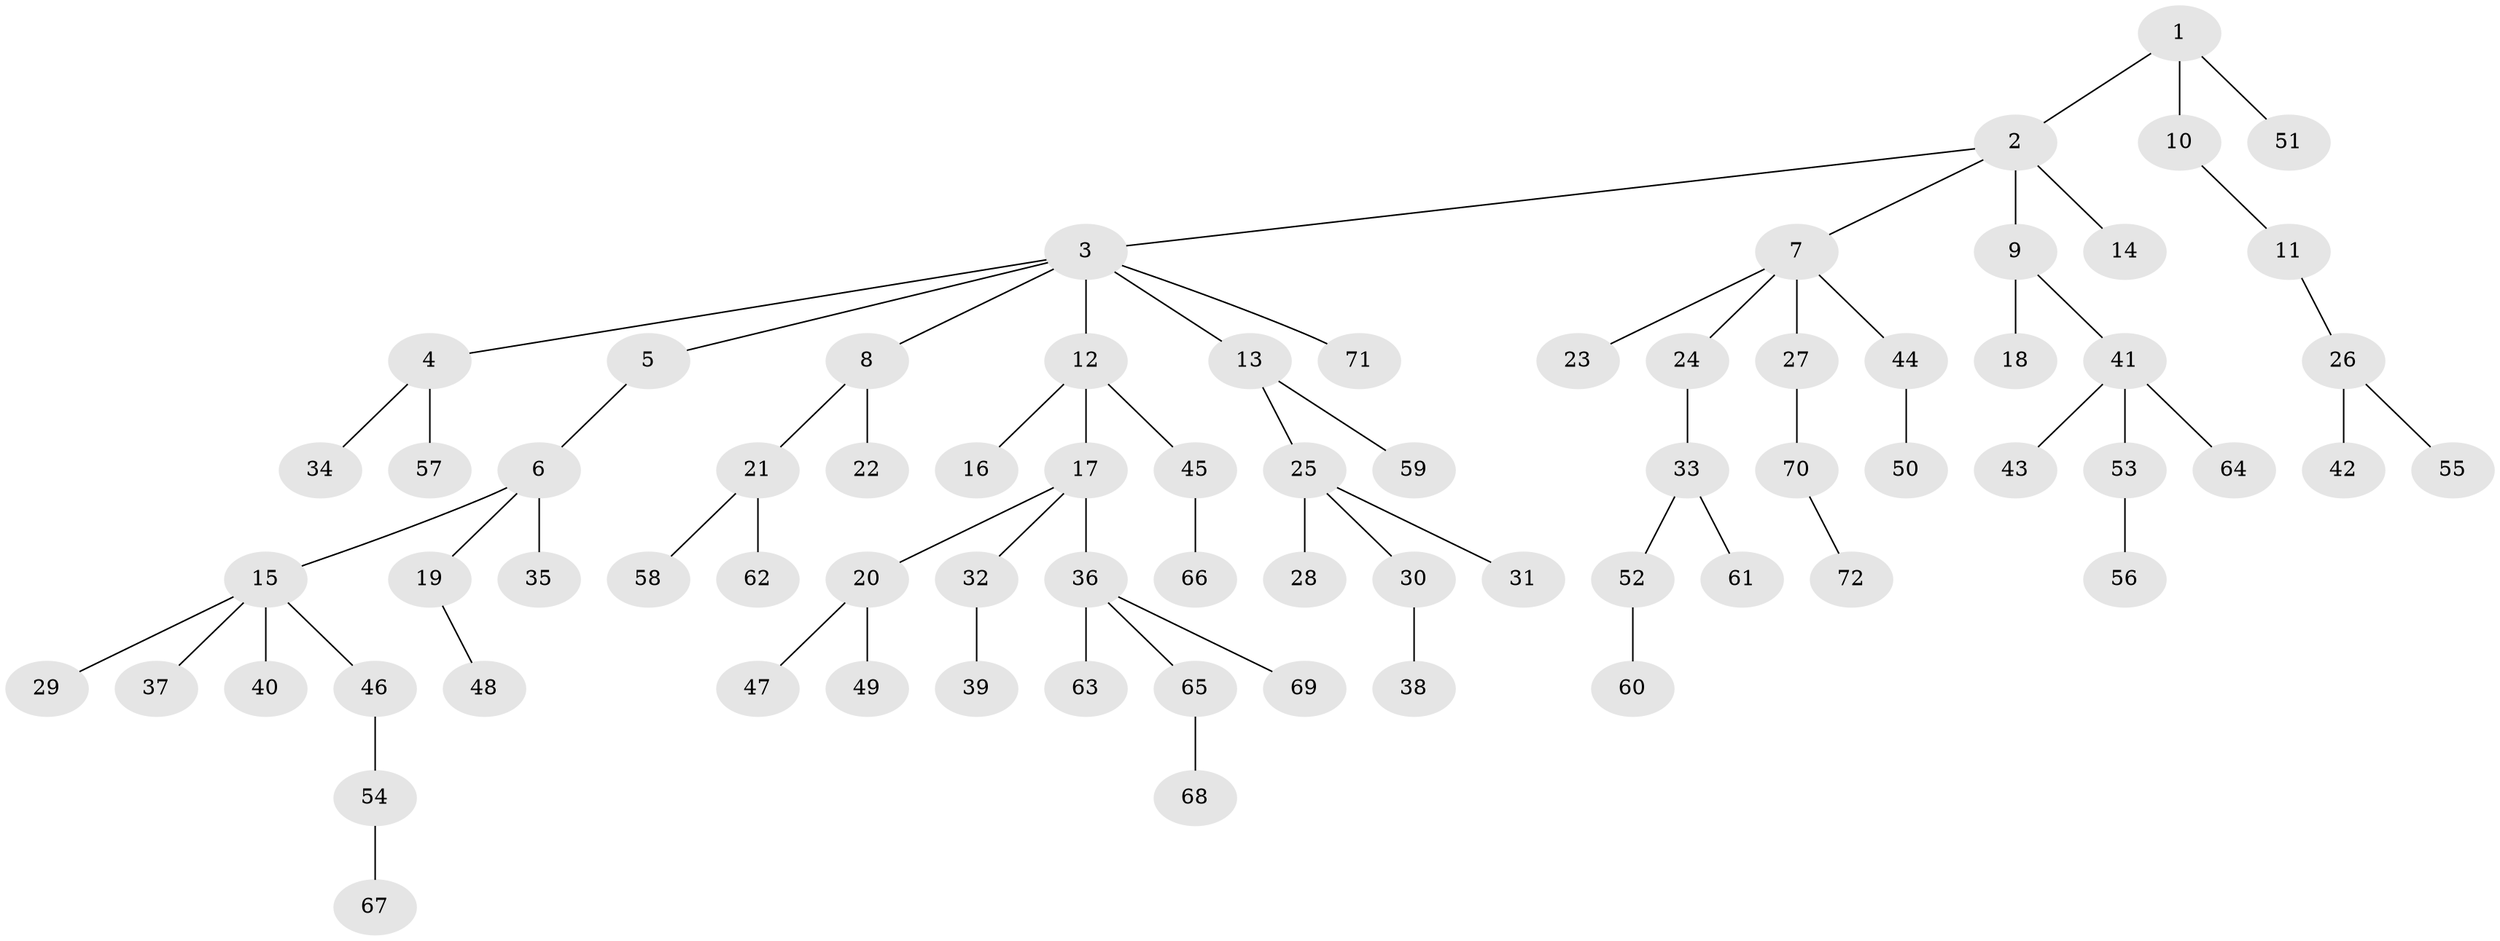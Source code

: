 // Generated by graph-tools (version 1.1) at 2025/50/03/09/25 03:50:19]
// undirected, 72 vertices, 71 edges
graph export_dot {
graph [start="1"]
  node [color=gray90,style=filled];
  1;
  2;
  3;
  4;
  5;
  6;
  7;
  8;
  9;
  10;
  11;
  12;
  13;
  14;
  15;
  16;
  17;
  18;
  19;
  20;
  21;
  22;
  23;
  24;
  25;
  26;
  27;
  28;
  29;
  30;
  31;
  32;
  33;
  34;
  35;
  36;
  37;
  38;
  39;
  40;
  41;
  42;
  43;
  44;
  45;
  46;
  47;
  48;
  49;
  50;
  51;
  52;
  53;
  54;
  55;
  56;
  57;
  58;
  59;
  60;
  61;
  62;
  63;
  64;
  65;
  66;
  67;
  68;
  69;
  70;
  71;
  72;
  1 -- 2;
  1 -- 10;
  1 -- 51;
  2 -- 3;
  2 -- 7;
  2 -- 9;
  2 -- 14;
  3 -- 4;
  3 -- 5;
  3 -- 8;
  3 -- 12;
  3 -- 13;
  3 -- 71;
  4 -- 34;
  4 -- 57;
  5 -- 6;
  6 -- 15;
  6 -- 19;
  6 -- 35;
  7 -- 23;
  7 -- 24;
  7 -- 27;
  7 -- 44;
  8 -- 21;
  8 -- 22;
  9 -- 18;
  9 -- 41;
  10 -- 11;
  11 -- 26;
  12 -- 16;
  12 -- 17;
  12 -- 45;
  13 -- 25;
  13 -- 59;
  15 -- 29;
  15 -- 37;
  15 -- 40;
  15 -- 46;
  17 -- 20;
  17 -- 32;
  17 -- 36;
  19 -- 48;
  20 -- 47;
  20 -- 49;
  21 -- 58;
  21 -- 62;
  24 -- 33;
  25 -- 28;
  25 -- 30;
  25 -- 31;
  26 -- 42;
  26 -- 55;
  27 -- 70;
  30 -- 38;
  32 -- 39;
  33 -- 52;
  33 -- 61;
  36 -- 63;
  36 -- 65;
  36 -- 69;
  41 -- 43;
  41 -- 53;
  41 -- 64;
  44 -- 50;
  45 -- 66;
  46 -- 54;
  52 -- 60;
  53 -- 56;
  54 -- 67;
  65 -- 68;
  70 -- 72;
}
